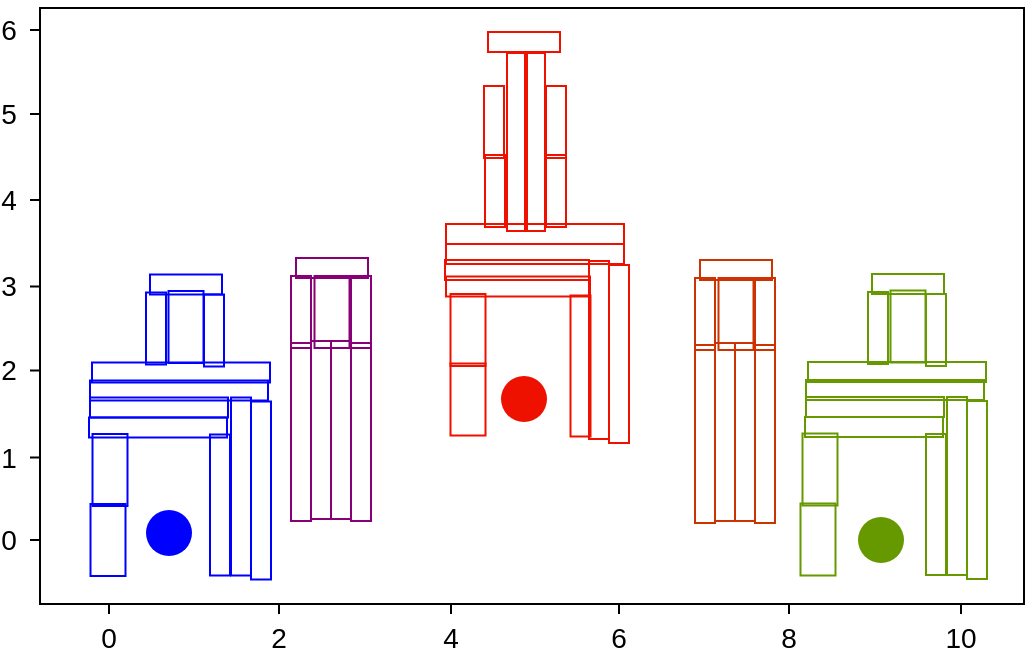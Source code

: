 <mxfile version="20.2.3" type="device"><diagram id="N7hp91d9xVhLq8zDD4V3" name="Page-1"><mxGraphModel dx="1059" dy="637" grid="0" gridSize="10" guides="1" tooltips="1" connect="1" arrows="1" fold="1" page="0" pageScale="1" pageWidth="827" pageHeight="1169" math="0" shadow="0"><root><mxCell id="0"/><mxCell id="1" parent="0"/><mxCell id="ErwahjAnl1jtODWC1U9j-69" value="" style="rounded=0;whiteSpace=wrap;html=1;strokeColor=#050000;fillColor=none;" vertex="1" parent="1"><mxGeometry x="203" y="347" width="492" height="298" as="geometry"/></mxCell><mxCell id="ErwahjAnl1jtODWC1U9j-3" value="" style="rounded=0;whiteSpace=wrap;html=1;rotation=90;fillColor=none;strokeColor=#ee1100;" vertex="1" parent="1"><mxGeometry x="448" y="515" width="89" height="10" as="geometry"/></mxCell><mxCell id="ErwahjAnl1jtODWC1U9j-4" value="" style="rounded=0;whiteSpace=wrap;html=1;rotation=90;fillColor=none;strokeColor=#ee1100;" vertex="1" parent="1"><mxGeometry x="438" y="513" width="89" height="10" as="geometry"/></mxCell><mxCell id="ErwahjAnl1jtODWC1U9j-5" value="" style="rounded=0;whiteSpace=wrap;html=1;rotation=0;fillColor=none;strokeColor=#ee1100;" vertex="1" parent="1"><mxGeometry x="406" y="455" width="89" height="10" as="geometry"/></mxCell><mxCell id="ErwahjAnl1jtODWC1U9j-6" value="" style="rounded=0;whiteSpace=wrap;html=1;rotation=0;fillColor=none;strokeColor=#ee1100;" vertex="1" parent="1"><mxGeometry x="406" y="465" width="89" height="10" as="geometry"/></mxCell><mxCell id="ErwahjAnl1jtODWC1U9j-7" value="" style="rounded=0;whiteSpace=wrap;html=1;rotation=90;fillColor=none;strokeColor=#ee1100;" vertex="1" parent="1"><mxGeometry x="406" y="409" width="89" height="10" as="geometry"/></mxCell><mxCell id="ErwahjAnl1jtODWC1U9j-8" value="" style="rounded=0;whiteSpace=wrap;html=1;rotation=90;fillColor=none;strokeColor=#ee1100;" vertex="1" parent="1"><mxGeometry x="397" y="409" width="89" height="10" as="geometry"/></mxCell><mxCell id="ErwahjAnl1jtODWC1U9j-9" value="" style="rounded=0;whiteSpace=wrap;html=1;rotation=90;fillColor=none;strokeColor=#cc3300;" vertex="1" parent="1"><mxGeometry x="491" y="555" width="89" height="10" as="geometry"/></mxCell><mxCell id="ErwahjAnl1jtODWC1U9j-10" value="" style="rounded=0;whiteSpace=wrap;html=1;rotation=90;fillColor=none;strokeColor=#cc3300;" vertex="1" parent="1"><mxGeometry x="501" y="554" width="89" height="10" as="geometry"/></mxCell><mxCell id="ErwahjAnl1jtODWC1U9j-11" value="" style="rounded=0;whiteSpace=wrap;html=1;rotation=90;fillColor=none;strokeColor=#cc3300;" vertex="1" parent="1"><mxGeometry x="511" y="554" width="89" height="10" as="geometry"/></mxCell><mxCell id="ErwahjAnl1jtODWC1U9j-12" value="" style="rounded=0;whiteSpace=wrap;html=1;rotation=90;fillColor=none;strokeColor=#cc3300;" vertex="1" parent="1"><mxGeometry x="521" y="555" width="89" height="10" as="geometry"/></mxCell><mxCell id="ErwahjAnl1jtODWC1U9j-13" value="" style="rounded=0;whiteSpace=wrap;html=1;rotation=90;fillColor=none;strokeColor=#669900;" vertex="1" parent="1"><mxGeometry x="627" y="583" width="89" height="10" as="geometry"/></mxCell><mxCell id="ErwahjAnl1jtODWC1U9j-14" value="" style="rounded=0;whiteSpace=wrap;html=1;rotation=90;fillColor=none;strokeColor=#669900;" vertex="1" parent="1"><mxGeometry x="617" y="581" width="89" height="10" as="geometry"/></mxCell><mxCell id="ErwahjAnl1jtODWC1U9j-15" value="" style="rounded=0;whiteSpace=wrap;html=1;rotation=0;fillColor=none;strokeColor=#669900;" vertex="1" parent="1"><mxGeometry x="587" y="524" width="89" height="10" as="geometry"/></mxCell><mxCell id="ErwahjAnl1jtODWC1U9j-16" value="" style="rounded=0;whiteSpace=wrap;html=1;rotation=0;fillColor=none;strokeColor=#669900;" vertex="1" parent="1"><mxGeometry x="586" y="533" width="89" height="10" as="geometry"/></mxCell><mxCell id="ErwahjAnl1jtODWC1U9j-23" value="" style="rounded=0;whiteSpace=wrap;html=1;rotation=90;fillColor=none;strokeColor=#ee1100;" vertex="1" parent="1"><mxGeometry x="412.5" y="433.5" width="36" height="10" as="geometry"/></mxCell><mxCell id="ErwahjAnl1jtODWC1U9j-24" value="" style="rounded=0;whiteSpace=wrap;html=1;rotation=90;fillColor=none;strokeColor=#ee1100;" vertex="1" parent="1"><mxGeometry x="412" y="399" width="36" height="10" as="geometry"/></mxCell><mxCell id="ErwahjAnl1jtODWC1U9j-25" value="" style="rounded=0;whiteSpace=wrap;html=1;rotation=90;fillColor=none;strokeColor=#ee1100;" vertex="1" parent="1"><mxGeometry x="443" y="399" width="36" height="10" as="geometry"/></mxCell><mxCell id="ErwahjAnl1jtODWC1U9j-26" value="" style="rounded=0;whiteSpace=wrap;html=1;rotation=90;fillColor=none;strokeColor=#ee1100;" vertex="1" parent="1"><mxGeometry x="443" y="433.5" width="36" height="10" as="geometry"/></mxCell><mxCell id="ErwahjAnl1jtODWC1U9j-27" value="" style="rounded=0;whiteSpace=wrap;html=1;rotation=90;fillColor=none;strokeColor=#cc3300;" vertex="1" parent="1"><mxGeometry x="517.5" y="495" width="36" height="10" as="geometry"/></mxCell><mxCell id="ErwahjAnl1jtODWC1U9j-28" value="" style="rounded=0;whiteSpace=wrap;html=1;rotation=90;fillColor=none;strokeColor=#cc3300;" vertex="1" parent="1"><mxGeometry x="547.5" y="495" width="36" height="10" as="geometry"/></mxCell><mxCell id="ErwahjAnl1jtODWC1U9j-29" value="" style="rounded=0;whiteSpace=wrap;html=1;rotation=90;fillColor=none;strokeColor=#669900;" vertex="1" parent="1"><mxGeometry x="604" y="502" width="36" height="10" as="geometry"/></mxCell><mxCell id="ErwahjAnl1jtODWC1U9j-30" value="" style="rounded=0;whiteSpace=wrap;html=1;rotation=90;fillColor=none;strokeColor=#669900;" vertex="1" parent="1"><mxGeometry x="633" y="503" width="36" height="10" as="geometry"/></mxCell><mxCell id="ErwahjAnl1jtODWC1U9j-31" value="" style="rounded=0;whiteSpace=wrap;html=1;rotation=0;fillColor=none;strokeColor=#669900;" vertex="1" parent="1"><mxGeometry x="619" y="480" width="36" height="10" as="geometry"/></mxCell><mxCell id="ErwahjAnl1jtODWC1U9j-32" value="" style="rounded=0;whiteSpace=wrap;html=1;rotation=0;fillColor=none;strokeColor=#cc3300;" vertex="1" parent="1"><mxGeometry x="533" y="473" width="36" height="10" as="geometry"/></mxCell><mxCell id="ErwahjAnl1jtODWC1U9j-34" value="" style="rounded=0;whiteSpace=wrap;html=1;rotation=0;fillColor=none;strokeColor=#ee1100;" vertex="1" parent="1"><mxGeometry x="427" y="359" width="36" height="10" as="geometry"/></mxCell><mxCell id="ErwahjAnl1jtODWC1U9j-35" value="" style="rounded=0;whiteSpace=wrap;html=1;rotation=90;fillColor=none;strokeColor=#ee1100;" vertex="1" parent="1"><mxGeometry x="399" y="499.25" width="36" height="17.5" as="geometry"/></mxCell><mxCell id="ErwahjAnl1jtODWC1U9j-36" value="" style="rounded=0;whiteSpace=wrap;html=1;rotation=90;fillColor=none;strokeColor=#ee1100;" vertex="1" parent="1"><mxGeometry x="399" y="534" width="36" height="17.5" as="geometry"/></mxCell><mxCell id="ErwahjAnl1jtODWC1U9j-37" value="" style="rounded=0;whiteSpace=wrap;html=1;rotation=90;fillColor=none;strokeColor=#cc3300;" vertex="1" parent="1"><mxGeometry x="533" y="491.25" width="36" height="17.5" as="geometry"/></mxCell><mxCell id="ErwahjAnl1jtODWC1U9j-38" value="" style="rounded=0;whiteSpace=wrap;html=1;rotation=90;fillColor=none;strokeColor=#669900;" vertex="1" parent="1"><mxGeometry x="619" y="497.5" width="36" height="17.5" as="geometry"/></mxCell><mxCell id="ErwahjAnl1jtODWC1U9j-39" value="" style="rounded=0;whiteSpace=wrap;html=1;rotation=90;fillColor=none;strokeColor=#669900;" vertex="1" parent="1"><mxGeometry x="574" y="604" width="36" height="17.5" as="geometry"/></mxCell><mxCell id="ErwahjAnl1jtODWC1U9j-40" value="" style="rounded=0;whiteSpace=wrap;html=1;rotation=90;fillColor=none;strokeColor=#669900;" vertex="1" parent="1"><mxGeometry x="575" y="569" width="36" height="17.5" as="geometry"/></mxCell><mxCell id="ErwahjAnl1jtODWC1U9j-41" value="" style="rounded=0;whiteSpace=wrap;html=1;rotation=0;fillColor=none;strokeColor=#669900;" vertex="1" parent="1"><mxGeometry x="586" y="541.5" width="69" height="10" as="geometry"/></mxCell><mxCell id="ErwahjAnl1jtODWC1U9j-42" value="" style="rounded=0;whiteSpace=wrap;html=1;rotation=0;fillColor=none;strokeColor=#669900;" vertex="1" parent="1"><mxGeometry x="585.5" y="551.5" width="69" height="10" as="geometry"/></mxCell><mxCell id="ErwahjAnl1jtODWC1U9j-43" value="" style="rounded=0;whiteSpace=wrap;html=1;rotation=90;fillColor=none;strokeColor=#669900;" vertex="1" parent="1"><mxGeometry x="615.75" y="590.25" width="70.5" height="10" as="geometry"/></mxCell><mxCell id="ErwahjAnl1jtODWC1U9j-44" value="" style="rounded=0;whiteSpace=wrap;html=1;rotation=90;fillColor=none;strokeColor=#ee1100;" vertex="1" parent="1"><mxGeometry x="438" y="521" width="70.5" height="10" as="geometry"/></mxCell><mxCell id="ErwahjAnl1jtODWC1U9j-46" value="" style="rounded=0;whiteSpace=wrap;html=1;rotation=0;fillColor=none;strokeColor=#ee1100;" vertex="1" parent="1"><mxGeometry x="406" y="481.25" width="72" height="10" as="geometry"/></mxCell><mxCell id="ErwahjAnl1jtODWC1U9j-47" value="" style="rounded=0;whiteSpace=wrap;html=1;rotation=0;fillColor=none;strokeColor=#ee1100;" vertex="1" parent="1"><mxGeometry x="405.5" y="473" width="72" height="10" as="geometry"/></mxCell><mxCell id="ErwahjAnl1jtODWC1U9j-48" value="" style="rounded=0;whiteSpace=wrap;html=1;rotation=90;fillColor=none;strokeColor=#880077;" vertex="1" parent="1"><mxGeometry x="289" y="554" width="89" height="10" as="geometry"/></mxCell><mxCell id="ErwahjAnl1jtODWC1U9j-49" value="" style="rounded=0;whiteSpace=wrap;html=1;rotation=90;fillColor=none;strokeColor=#880077;" vertex="1" parent="1"><mxGeometry x="299" y="553" width="89" height="10" as="geometry"/></mxCell><mxCell id="ErwahjAnl1jtODWC1U9j-50" value="" style="rounded=0;whiteSpace=wrap;html=1;rotation=90;fillColor=none;strokeColor=#880077;" vertex="1" parent="1"><mxGeometry x="309" y="553" width="89" height="10" as="geometry"/></mxCell><mxCell id="ErwahjAnl1jtODWC1U9j-51" value="" style="rounded=0;whiteSpace=wrap;html=1;rotation=90;fillColor=none;strokeColor=#880077;" vertex="1" parent="1"><mxGeometry x="319" y="554" width="89" height="10" as="geometry"/></mxCell><mxCell id="ErwahjAnl1jtODWC1U9j-52" value="" style="rounded=0;whiteSpace=wrap;html=1;rotation=90;fillColor=none;strokeColor=#880077;" vertex="1" parent="1"><mxGeometry x="315.5" y="494" width="36" height="10" as="geometry"/></mxCell><mxCell id="ErwahjAnl1jtODWC1U9j-53" value="" style="rounded=0;whiteSpace=wrap;html=1;rotation=90;fillColor=none;strokeColor=#880077;" vertex="1" parent="1"><mxGeometry x="345.5" y="494" width="36" height="10" as="geometry"/></mxCell><mxCell id="ErwahjAnl1jtODWC1U9j-54" value="" style="rounded=0;whiteSpace=wrap;html=1;rotation=0;fillColor=none;strokeColor=#880077;" vertex="1" parent="1"><mxGeometry x="331" y="472" width="36" height="10" as="geometry"/></mxCell><mxCell id="ErwahjAnl1jtODWC1U9j-55" value="" style="rounded=0;whiteSpace=wrap;html=1;rotation=90;fillColor=none;strokeColor=#880077;" vertex="1" parent="1"><mxGeometry x="331" y="490.25" width="36" height="17.5" as="geometry"/></mxCell><mxCell id="ErwahjAnl1jtODWC1U9j-56" value="" style="rounded=0;whiteSpace=wrap;html=1;rotation=90;fillColor=none;strokeColor=#0000ff;" vertex="1" parent="1"><mxGeometry x="269" y="583.25" width="89" height="10" as="geometry"/></mxCell><mxCell id="ErwahjAnl1jtODWC1U9j-57" value="" style="rounded=0;whiteSpace=wrap;html=1;rotation=90;fillColor=none;strokeColor=#0000ff;" vertex="1" parent="1"><mxGeometry x="259" y="581.25" width="89" height="10" as="geometry"/></mxCell><mxCell id="ErwahjAnl1jtODWC1U9j-58" value="" style="rounded=0;whiteSpace=wrap;html=1;rotation=0;fillColor=none;strokeColor=#0000ff;" vertex="1" parent="1"><mxGeometry x="229" y="524.25" width="89" height="10" as="geometry"/></mxCell><mxCell id="ErwahjAnl1jtODWC1U9j-59" value="" style="rounded=0;whiteSpace=wrap;html=1;rotation=0;fillColor=none;strokeColor=#0000ff;" vertex="1" parent="1"><mxGeometry x="228" y="533.25" width="89" height="10" as="geometry"/></mxCell><mxCell id="ErwahjAnl1jtODWC1U9j-60" value="" style="rounded=0;whiteSpace=wrap;html=1;rotation=90;fillColor=none;strokeColor=#0000ff;" vertex="1" parent="1"><mxGeometry x="243" y="502.25" width="36" height="10" as="geometry"/></mxCell><mxCell id="ErwahjAnl1jtODWC1U9j-61" value="" style="rounded=0;whiteSpace=wrap;html=1;rotation=90;fillColor=none;strokeColor=#0000ff;" vertex="1" parent="1"><mxGeometry x="272" y="503.25" width="36" height="10" as="geometry"/></mxCell><mxCell id="ErwahjAnl1jtODWC1U9j-62" value="" style="rounded=0;whiteSpace=wrap;html=1;rotation=0;fillColor=none;strokeColor=#0000ff;" vertex="1" parent="1"><mxGeometry x="258" y="480.25" width="36" height="10" as="geometry"/></mxCell><mxCell id="ErwahjAnl1jtODWC1U9j-63" value="" style="rounded=0;whiteSpace=wrap;html=1;rotation=90;fillColor=none;strokeColor=#0000ff;" vertex="1" parent="1"><mxGeometry x="258" y="497.75" width="36" height="17.5" as="geometry"/></mxCell><mxCell id="ErwahjAnl1jtODWC1U9j-64" value="" style="rounded=0;whiteSpace=wrap;html=1;rotation=90;fillColor=none;strokeColor=#0000ff;" vertex="1" parent="1"><mxGeometry x="219" y="604.25" width="36" height="17.5" as="geometry"/></mxCell><mxCell id="ErwahjAnl1jtODWC1U9j-65" value="" style="rounded=0;whiteSpace=wrap;html=1;rotation=90;fillColor=none;strokeColor=#0000ff;" vertex="1" parent="1"><mxGeometry x="220" y="569.25" width="36" height="17.5" as="geometry"/></mxCell><mxCell id="ErwahjAnl1jtODWC1U9j-66" value="" style="rounded=0;whiteSpace=wrap;html=1;rotation=0;fillColor=none;strokeColor=#0000ff;" vertex="1" parent="1"><mxGeometry x="228" y="541.75" width="69" height="10" as="geometry"/></mxCell><mxCell id="ErwahjAnl1jtODWC1U9j-67" value="" style="rounded=0;whiteSpace=wrap;html=1;rotation=0;fillColor=none;strokeColor=#0000ff;" vertex="1" parent="1"><mxGeometry x="227.5" y="551.75" width="69" height="10" as="geometry"/></mxCell><mxCell id="ErwahjAnl1jtODWC1U9j-68" value="" style="rounded=0;whiteSpace=wrap;html=1;rotation=90;fillColor=none;strokeColor=#0000ff;" vertex="1" parent="1"><mxGeometry x="257.75" y="590.5" width="70.5" height="10" as="geometry"/></mxCell><mxCell id="ErwahjAnl1jtODWC1U9j-70" value="&lt;font style=&quot;font-size: 14px;&quot;&gt;6&lt;/font&gt;" style="text;html=1;strokeColor=none;fillColor=none;align=center;verticalAlign=middle;whiteSpace=wrap;rounded=0;" vertex="1" parent="1"><mxGeometry x="184" y="343" width="7" height="30" as="geometry"/></mxCell><mxCell id="ErwahjAnl1jtODWC1U9j-71" value="" style="endArrow=none;html=1;rounded=0;fontSize=14;" edge="1" parent="1"><mxGeometry width="50" height="50" relative="1" as="geometry"><mxPoint x="198" y="358" as="sourcePoint"/><mxPoint x="203" y="358" as="targetPoint"/></mxGeometry></mxCell><mxCell id="ErwahjAnl1jtODWC1U9j-72" value="&lt;font style=&quot;font-size: 14px;&quot;&gt;5&lt;/font&gt;" style="text;html=1;strokeColor=none;fillColor=none;align=center;verticalAlign=middle;whiteSpace=wrap;rounded=0;" vertex="1" parent="1"><mxGeometry x="184" y="385" width="7" height="30" as="geometry"/></mxCell><mxCell id="ErwahjAnl1jtODWC1U9j-73" value="" style="endArrow=none;html=1;rounded=0;fontSize=14;" edge="1" parent="1"><mxGeometry width="50" height="50" relative="1" as="geometry"><mxPoint x="198" y="400" as="sourcePoint"/><mxPoint x="203" y="400" as="targetPoint"/></mxGeometry></mxCell><mxCell id="ErwahjAnl1jtODWC1U9j-74" value="&lt;font style=&quot;font-size: 14px;&quot;&gt;4&lt;/font&gt;" style="text;html=1;strokeColor=none;fillColor=none;align=center;verticalAlign=middle;whiteSpace=wrap;rounded=0;" vertex="1" parent="1"><mxGeometry x="184" y="428" width="7" height="30" as="geometry"/></mxCell><mxCell id="ErwahjAnl1jtODWC1U9j-75" value="" style="endArrow=none;html=1;rounded=0;fontSize=14;" edge="1" parent="1"><mxGeometry width="50" height="50" relative="1" as="geometry"><mxPoint x="198" y="443" as="sourcePoint"/><mxPoint x="203" y="443" as="targetPoint"/></mxGeometry></mxCell><mxCell id="ErwahjAnl1jtODWC1U9j-76" value="&lt;font style=&quot;font-size: 14px;&quot;&gt;3&lt;/font&gt;" style="text;html=1;strokeColor=none;fillColor=none;align=center;verticalAlign=middle;whiteSpace=wrap;rounded=0;" vertex="1" parent="1"><mxGeometry x="184" y="471.25" width="7" height="30" as="geometry"/></mxCell><mxCell id="ErwahjAnl1jtODWC1U9j-77" value="" style="endArrow=none;html=1;rounded=0;fontSize=14;" edge="1" parent="1"><mxGeometry width="50" height="50" relative="1" as="geometry"><mxPoint x="198" y="486.25" as="sourcePoint"/><mxPoint x="203" y="486.25" as="targetPoint"/></mxGeometry></mxCell><mxCell id="ErwahjAnl1jtODWC1U9j-78" value="&lt;font style=&quot;font-size: 14px;&quot;&gt;2&lt;/font&gt;" style="text;html=1;strokeColor=none;fillColor=none;align=center;verticalAlign=middle;whiteSpace=wrap;rounded=0;" vertex="1" parent="1"><mxGeometry x="184" y="513.25" width="7" height="30" as="geometry"/></mxCell><mxCell id="ErwahjAnl1jtODWC1U9j-79" value="" style="endArrow=none;html=1;rounded=0;fontSize=14;" edge="1" parent="1"><mxGeometry width="50" height="50" relative="1" as="geometry"><mxPoint x="198" y="528.25" as="sourcePoint"/><mxPoint x="203" y="528.25" as="targetPoint"/></mxGeometry></mxCell><mxCell id="ErwahjAnl1jtODWC1U9j-80" value="&lt;font style=&quot;font-size: 14px;&quot;&gt;1&lt;/font&gt;" style="text;html=1;strokeColor=none;fillColor=none;align=center;verticalAlign=middle;whiteSpace=wrap;rounded=0;" vertex="1" parent="1"><mxGeometry x="184" y="556.75" width="7" height="30" as="geometry"/></mxCell><mxCell id="ErwahjAnl1jtODWC1U9j-81" value="" style="endArrow=none;html=1;rounded=0;fontSize=14;" edge="1" parent="1"><mxGeometry width="50" height="50" relative="1" as="geometry"><mxPoint x="198" y="571.75" as="sourcePoint"/><mxPoint x="203" y="571.75" as="targetPoint"/></mxGeometry></mxCell><mxCell id="ErwahjAnl1jtODWC1U9j-82" value="&lt;font style=&quot;font-size: 14px;&quot;&gt;0&lt;/font&gt;" style="text;html=1;strokeColor=none;fillColor=none;align=center;verticalAlign=middle;whiteSpace=wrap;rounded=0;" vertex="1" parent="1"><mxGeometry x="184" y="598" width="7" height="30" as="geometry"/></mxCell><mxCell id="ErwahjAnl1jtODWC1U9j-83" value="" style="endArrow=none;html=1;rounded=0;fontSize=14;" edge="1" parent="1"><mxGeometry width="50" height="50" relative="1" as="geometry"><mxPoint x="198" y="613" as="sourcePoint"/><mxPoint x="203" y="613" as="targetPoint"/></mxGeometry></mxCell><mxCell id="ErwahjAnl1jtODWC1U9j-84" value="&lt;font style=&quot;font-size: 14px;&quot;&gt;0&lt;/font&gt;" style="text;html=1;strokeColor=none;fillColor=none;align=center;verticalAlign=middle;whiteSpace=wrap;rounded=0;" vertex="1" parent="1"><mxGeometry x="234" y="647" width="7" height="30" as="geometry"/></mxCell><mxCell id="ErwahjAnl1jtODWC1U9j-86" value="" style="endArrow=none;html=1;rounded=0;fontSize=14;" edge="1" parent="1"><mxGeometry width="50" height="50" relative="1" as="geometry"><mxPoint x="237.49" y="650" as="sourcePoint"/><mxPoint x="237.49" y="645" as="targetPoint"/></mxGeometry></mxCell><mxCell id="ErwahjAnl1jtODWC1U9j-87" value="&lt;font style=&quot;font-size: 14px;&quot;&gt;2&lt;/font&gt;" style="text;html=1;strokeColor=none;fillColor=none;align=center;verticalAlign=middle;whiteSpace=wrap;rounded=0;" vertex="1" parent="1"><mxGeometry x="319" y="647" width="7" height="30" as="geometry"/></mxCell><mxCell id="ErwahjAnl1jtODWC1U9j-88" value="" style="endArrow=none;html=1;rounded=0;fontSize=14;" edge="1" parent="1"><mxGeometry width="50" height="50" relative="1" as="geometry"><mxPoint x="322.49" y="650" as="sourcePoint"/><mxPoint x="322.49" y="645" as="targetPoint"/></mxGeometry></mxCell><mxCell id="ErwahjAnl1jtODWC1U9j-89" value="&lt;font style=&quot;font-size: 14px;&quot;&gt;4&lt;/font&gt;" style="text;html=1;strokeColor=none;fillColor=none;align=center;verticalAlign=middle;whiteSpace=wrap;rounded=0;" vertex="1" parent="1"><mxGeometry x="405" y="647" width="7" height="30" as="geometry"/></mxCell><mxCell id="ErwahjAnl1jtODWC1U9j-90" value="" style="endArrow=none;html=1;rounded=0;fontSize=14;" edge="1" parent="1"><mxGeometry width="50" height="50" relative="1" as="geometry"><mxPoint x="408.49" y="650" as="sourcePoint"/><mxPoint x="408.49" y="645" as="targetPoint"/></mxGeometry></mxCell><mxCell id="ErwahjAnl1jtODWC1U9j-91" value="&lt;font style=&quot;font-size: 14px;&quot;&gt;6&lt;/font&gt;" style="text;html=1;strokeColor=none;fillColor=none;align=center;verticalAlign=middle;whiteSpace=wrap;rounded=0;" vertex="1" parent="1"><mxGeometry x="489" y="647" width="7" height="30" as="geometry"/></mxCell><mxCell id="ErwahjAnl1jtODWC1U9j-92" value="" style="endArrow=none;html=1;rounded=0;fontSize=14;" edge="1" parent="1"><mxGeometry width="50" height="50" relative="1" as="geometry"><mxPoint x="492.49" y="650" as="sourcePoint"/><mxPoint x="492.49" y="645" as="targetPoint"/></mxGeometry></mxCell><mxCell id="ErwahjAnl1jtODWC1U9j-93" value="&lt;font style=&quot;font-size: 14px;&quot;&gt;8&lt;/font&gt;" style="text;html=1;strokeColor=none;fillColor=none;align=center;verticalAlign=middle;whiteSpace=wrap;rounded=0;" vertex="1" parent="1"><mxGeometry x="574" y="647" width="7" height="30" as="geometry"/></mxCell><mxCell id="ErwahjAnl1jtODWC1U9j-94" value="" style="endArrow=none;html=1;rounded=0;fontSize=14;" edge="1" parent="1"><mxGeometry width="50" height="50" relative="1" as="geometry"><mxPoint x="577.49" y="650" as="sourcePoint"/><mxPoint x="577.49" y="645" as="targetPoint"/></mxGeometry></mxCell><mxCell id="ErwahjAnl1jtODWC1U9j-95" value="&lt;font style=&quot;font-size: 14px;&quot;&gt;10&lt;/font&gt;" style="text;html=1;strokeColor=none;fillColor=none;align=center;verticalAlign=middle;whiteSpace=wrap;rounded=0;" vertex="1" parent="1"><mxGeometry x="660" y="647" width="7" height="30" as="geometry"/></mxCell><mxCell id="ErwahjAnl1jtODWC1U9j-96" value="" style="endArrow=none;html=1;rounded=0;fontSize=14;" edge="1" parent="1"><mxGeometry width="50" height="50" relative="1" as="geometry"><mxPoint x="663.49" y="650" as="sourcePoint"/><mxPoint x="663.49" y="645" as="targetPoint"/></mxGeometry></mxCell><mxCell id="ErwahjAnl1jtODWC1U9j-98" value="" style="ellipse;whiteSpace=wrap;html=1;aspect=fixed;fontSize=14;strokeColor=none;fillColor=#0000FF;" vertex="1" parent="1"><mxGeometry x="256" y="598" width="23" height="23" as="geometry"/></mxCell><mxCell id="ErwahjAnl1jtODWC1U9j-99" value="" style="ellipse;whiteSpace=wrap;html=1;aspect=fixed;fontSize=14;strokeColor=none;fillColor=#ee1100;" vertex="1" parent="1"><mxGeometry x="433.5" y="531" width="23" height="23" as="geometry"/></mxCell><mxCell id="ErwahjAnl1jtODWC1U9j-100" value="" style="ellipse;whiteSpace=wrap;html=1;aspect=fixed;fontSize=14;strokeColor=none;fillColor=#669900;" vertex="1" parent="1"><mxGeometry x="612" y="601.5" width="23" height="23" as="geometry"/></mxCell></root></mxGraphModel></diagram></mxfile>
